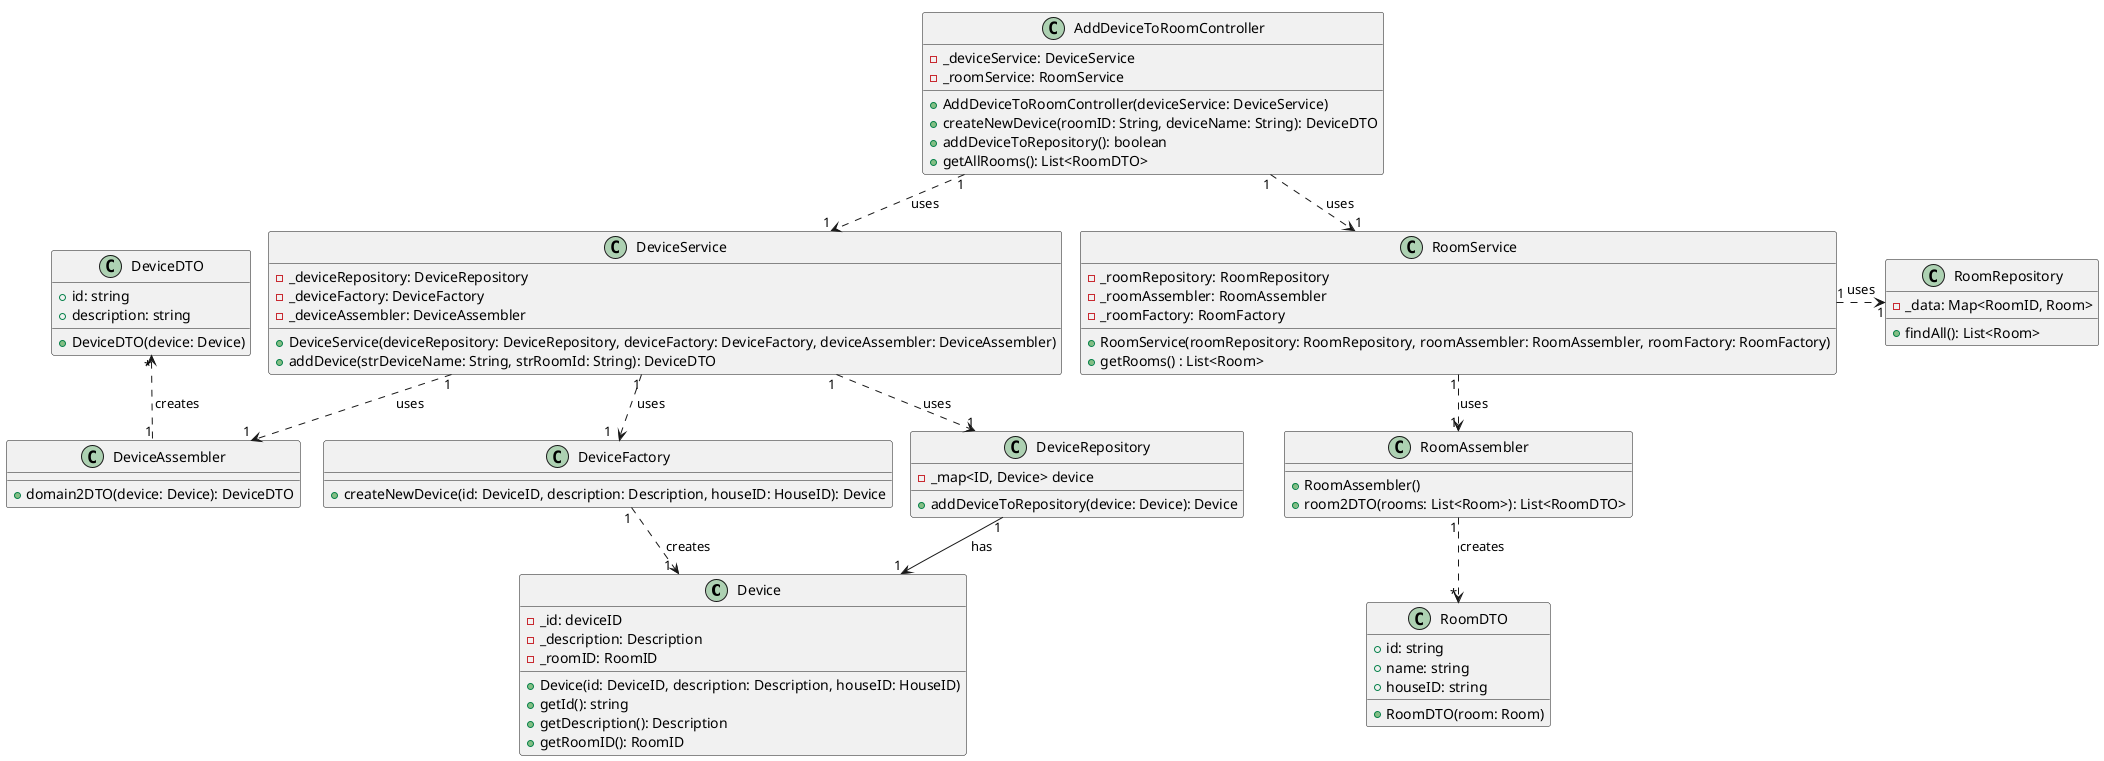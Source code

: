 @startuml
!pragma layout smetana

class Device {
  - _id: deviceID
  - _description: Description
  - _roomID: RoomID
  + Device(id: DeviceID, description: Description, houseID: HouseID)
  + getId(): string
  + getDescription(): Description
  + getRoomID(): RoomID
  }

class DeviceFactory {
  + createNewDevice(id: DeviceID, description: Description, houseID: HouseID): Device
  }

class DeviceRepository {
  - _map<ID, Device> device
  + addDeviceToRepository(device: Device): Device
  }
class DeviceService {
  - _deviceRepository: DeviceRepository
  - _deviceFactory: DeviceFactory
  - _deviceAssembler: DeviceAssembler
    + DeviceService(deviceRepository: DeviceRepository, deviceFactory: DeviceFactory, deviceAssembler: DeviceAssembler)
  + addDevice(strDeviceName: String, strRoomId: String): DeviceDTO
  }

 class RoomService{
  - _roomRepository: RoomRepository
  - _roomAssembler: RoomAssembler
  - _roomFactory: RoomFactory
  + RoomService(roomRepository: RoomRepository, roomAssembler: RoomAssembler, roomFactory: RoomFactory)
  + getRooms() : List<Room>
  }

class RoomRepository {
  - _data: Map<RoomID, Room>
  + findAll(): List<Room>
  }

class RoomAssembler {
    +RoomAssembler()
    +room2DTO(rooms: List<Room>): List<RoomDTO>
}

class RoomDTO {
    + id: string
    + name: string
    + houseID: string
    + RoomDTO(room: Room)
}

class AddDeviceToRoomController {
  - _deviceService: DeviceService
  - _roomService: RoomService
  + AddDeviceToRoomController(deviceService: DeviceService)
  + createNewDevice(roomID: String, deviceName: String): DeviceDTO
  + addDeviceToRepository(): boolean
  + getAllRooms(): List<RoomDTO>
  }
class DeviceDTO {
+ id: string
+ description: string
+ DeviceDTO(device: Device)
}
class DeviceAssembler{
  + domain2DTO(device: Device): DeviceDTO
  }


DeviceRepository "1" -down-> "1" Device: has
DeviceService "1".down.>"1  " DeviceFactory: uses
DeviceService "1".down.>"1" DeviceAssembler: uses
DeviceService "1".down.>"1" DeviceRepository: uses
RoomService "1".right.>"1" RoomRepository: uses
DeviceFactory "1".down.>"1  " Device: creates
AddDeviceToRoomController "1".down.>"1" DeviceService: uses
AddDeviceToRoomController "1".down.>"1" RoomService: uses
DeviceAssembler "1".up.> "*" DeviceDTO: creates
RoomService "1".down.>"1" RoomAssembler: uses
RoomAssembler "1".down.>"*" RoomDTO: creates


@enduml